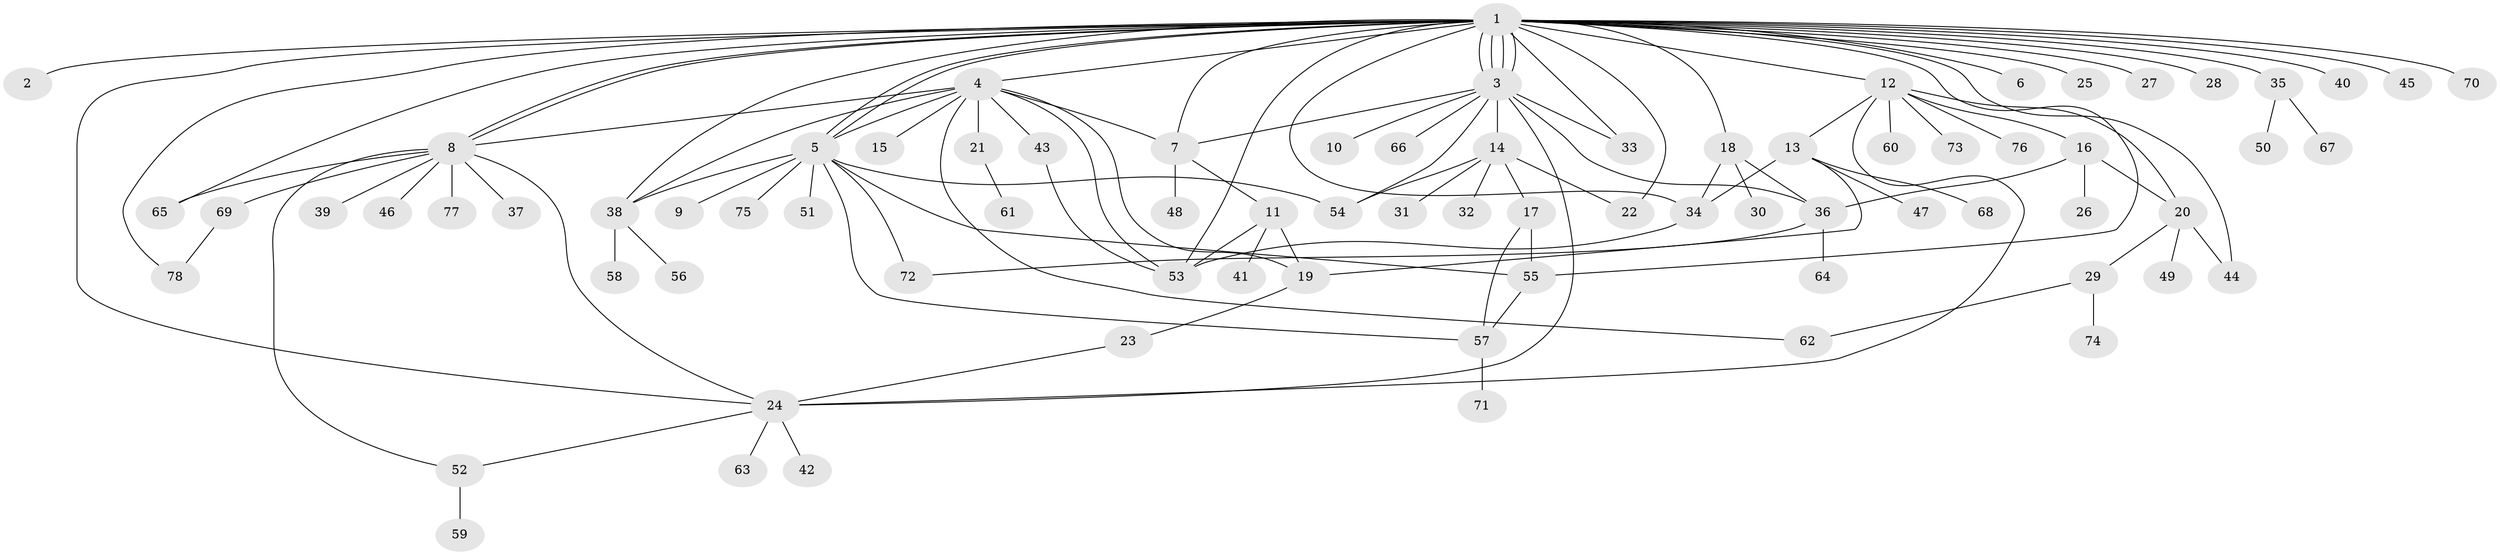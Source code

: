 // Generated by graph-tools (version 1.1) at 2025/11/02/27/25 16:11:11]
// undirected, 78 vertices, 117 edges
graph export_dot {
graph [start="1"]
  node [color=gray90,style=filled];
  1;
  2;
  3;
  4;
  5;
  6;
  7;
  8;
  9;
  10;
  11;
  12;
  13;
  14;
  15;
  16;
  17;
  18;
  19;
  20;
  21;
  22;
  23;
  24;
  25;
  26;
  27;
  28;
  29;
  30;
  31;
  32;
  33;
  34;
  35;
  36;
  37;
  38;
  39;
  40;
  41;
  42;
  43;
  44;
  45;
  46;
  47;
  48;
  49;
  50;
  51;
  52;
  53;
  54;
  55;
  56;
  57;
  58;
  59;
  60;
  61;
  62;
  63;
  64;
  65;
  66;
  67;
  68;
  69;
  70;
  71;
  72;
  73;
  74;
  75;
  76;
  77;
  78;
  1 -- 2;
  1 -- 3;
  1 -- 3;
  1 -- 3;
  1 -- 3;
  1 -- 4;
  1 -- 5;
  1 -- 5;
  1 -- 6;
  1 -- 7;
  1 -- 8;
  1 -- 8;
  1 -- 12;
  1 -- 18;
  1 -- 22;
  1 -- 24;
  1 -- 25;
  1 -- 27;
  1 -- 28;
  1 -- 33;
  1 -- 34;
  1 -- 35;
  1 -- 38;
  1 -- 40;
  1 -- 44;
  1 -- 45;
  1 -- 53;
  1 -- 55;
  1 -- 65;
  1 -- 70;
  1 -- 78;
  3 -- 7;
  3 -- 10;
  3 -- 14;
  3 -- 24;
  3 -- 33;
  3 -- 36;
  3 -- 54;
  3 -- 66;
  4 -- 5;
  4 -- 7;
  4 -- 8;
  4 -- 15;
  4 -- 19;
  4 -- 21;
  4 -- 38;
  4 -- 43;
  4 -- 53;
  4 -- 62;
  5 -- 9;
  5 -- 38;
  5 -- 51;
  5 -- 54;
  5 -- 55;
  5 -- 57;
  5 -- 72;
  5 -- 75;
  7 -- 11;
  7 -- 48;
  8 -- 24;
  8 -- 37;
  8 -- 39;
  8 -- 46;
  8 -- 52;
  8 -- 65;
  8 -- 69;
  8 -- 77;
  11 -- 19;
  11 -- 41;
  11 -- 53;
  12 -- 13;
  12 -- 16;
  12 -- 20;
  12 -- 24;
  12 -- 60;
  12 -- 73;
  12 -- 76;
  13 -- 19;
  13 -- 34;
  13 -- 47;
  13 -- 68;
  14 -- 17;
  14 -- 22;
  14 -- 31;
  14 -- 32;
  14 -- 54;
  16 -- 20;
  16 -- 26;
  16 -- 36;
  17 -- 55;
  17 -- 57;
  18 -- 30;
  18 -- 34;
  18 -- 36;
  19 -- 23;
  20 -- 29;
  20 -- 44;
  20 -- 49;
  21 -- 61;
  23 -- 24;
  24 -- 42;
  24 -- 52;
  24 -- 63;
  29 -- 62;
  29 -- 74;
  34 -- 53;
  35 -- 50;
  35 -- 67;
  36 -- 64;
  36 -- 72;
  38 -- 56;
  38 -- 58;
  43 -- 53;
  52 -- 59;
  55 -- 57;
  57 -- 71;
  69 -- 78;
}
